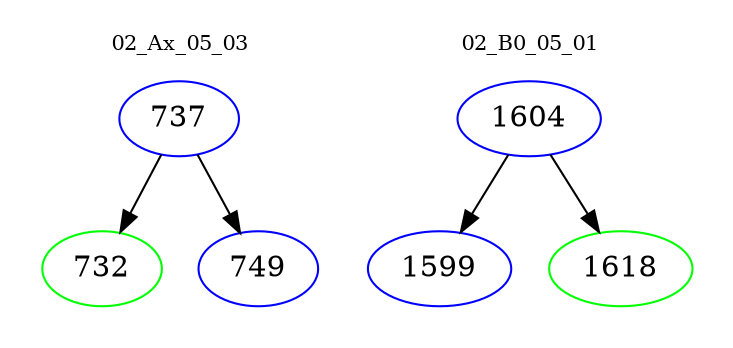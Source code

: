 digraph{
subgraph cluster_0 {
color = white
label = "02_Ax_05_03";
fontsize=10;
T0_737 [label="737", color="blue"]
T0_737 -> T0_732 [color="black"]
T0_732 [label="732", color="green"]
T0_737 -> T0_749 [color="black"]
T0_749 [label="749", color="blue"]
}
subgraph cluster_1 {
color = white
label = "02_B0_05_01";
fontsize=10;
T1_1604 [label="1604", color="blue"]
T1_1604 -> T1_1599 [color="black"]
T1_1599 [label="1599", color="blue"]
T1_1604 -> T1_1618 [color="black"]
T1_1618 [label="1618", color="green"]
}
}
